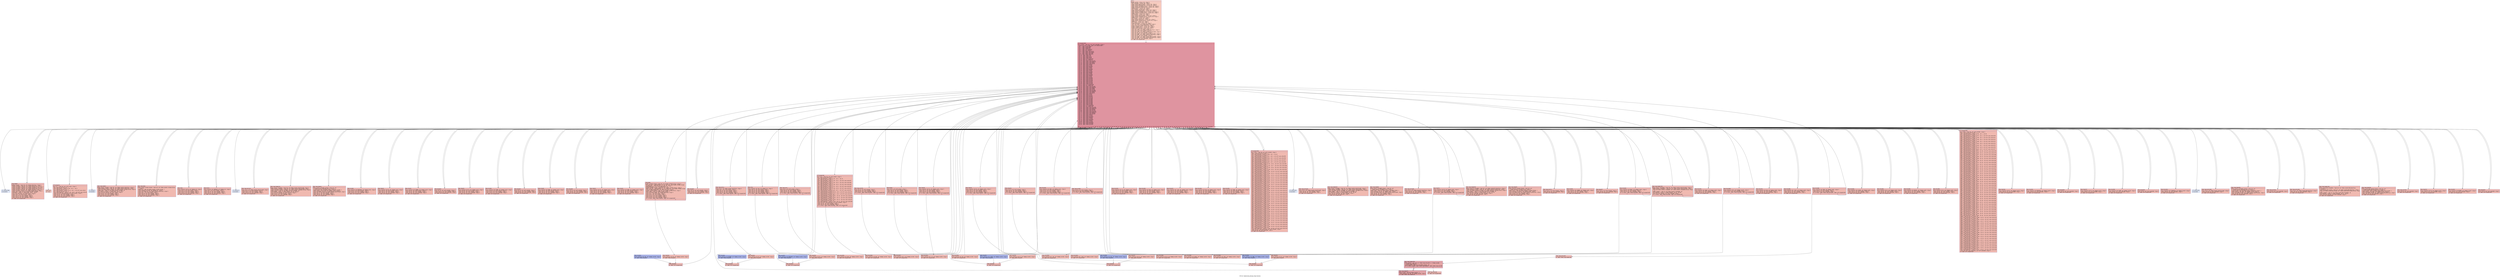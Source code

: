 digraph "CFG for 'chakravyuha_decrypt_string' function" {
	label="CFG for 'chakravyuha_decrypt_string' function";

	Node0x60c274bd05b0 [shape=record,color="#3d50c3ff", style=filled, fillcolor="#f08b6e70" fontname="Courier",label="{entry:\l|  %dummy.var234 = alloca i32, align 4\l  %cff.state166 = alloca i32, align 4\l  %fake.counter.phialloca162 = alloca i32, align 4\l  %fake.counter148.phialloca = alloca i32, align 4\l  %fake.counter.reload163.alloca = alloca i32, align 4\l  %fake.counter148.reload.alloca = alloca i32, align 4\l  %dummy.var137 = alloca i32, align 4\l  %cff.state91 = alloca i32, align 4\l  %fake.counter.phialloca87 = alloca i32, align 4\l  %fake.counter72.phialloca = alloca i32, align 4\l  %fake.counter.reload88.alloca = alloca i32, align 4\l  %fake.counter72.reload.alloca = alloca i32, align 4\l  %dummy.var61 = alloca i32, align 4\l  %cff.state43 = alloca i32, align 4\l  %fake.counter.phialloca40 = alloca i32, align 4\l  %fake.counter.reload41.alloca = alloca i32, align 4\l  %dummy.var12 = alloca i32, align 4\l  %cff.state5 = alloca i32, align 4\l  %fake.counter.phialloca = alloca i32, align 4\l  %fake.counter.reload.alloca = alloca i32, align 4\l  %dummy.var = alloca i32, align 4\l  %cff.state = alloca i32, align 4\l  %index.phialloca = alloca i32, align 4\l  store i32 undef, ptr %index.phialloca, align 4\l  store i32 0, ptr %index.phialloca, align 4\l  %index.reload2.alloca = alloca i32, align 4\l  %index.reload1.alloca = alloca i32, align 4\l  %index.reload.alloca = alloca i32, align 4\l  store i32 1, ptr %cff.state, align 4\l  store i32 undef, ptr %fake.counter.phialloca, align 4\l  store i32 4, ptr %cff.state5, align 4\l  store i32 undef, ptr %fake.counter.phialloca40, align 4\l  store i32 14, ptr %cff.state43, align 4\l  store i32 undef, ptr %fake.counter.phialloca87, align 4\l  store i32 undef, ptr %fake.counter72.phialloca, align 4\l  store i32 41, ptr %cff.state91, align 4\l  store i32 undef, ptr %fake.counter.phialloca162, align 4\l  store i32 undef, ptr %fake.counter148.phialloca, align 4\l  store i32 63, ptr %cff.state166, align 4\l  br label %cff.dispatch167\l}"];
	Node0x60c274bd05b0 -> Node0x60c274c2de70;
	Node0x60c274bd0610 [shape=record,color="#3d50c3ff", style=filled, fillcolor="#de614d70" fontname="Courier",label="{loop_header:\l|  %index.reload3 = load i32, ptr %index.phialloca, align 4\l  %index.reload2 = load i32, ptr %index.phialloca, align 4\l  store i32 %index.reload2, ptr %index.reload2.alloca, align 4\l  %index.reload1 = load i32, ptr %index.phialloca, align 4\l  store i32 %index.reload1, ptr %index.reload1.alloca, align 4\l  %index.reload = load i32, ptr %index.phialloca, align 4\l  store i32 %index.reload, ptr %index.reload.alloca, align 4\l  %loop_cond = icmp slt i32 %index.reload3, %length\l  %cff.next = select i1 %loop_cond, i32 2, i32 3\l  store i32 %cff.next, ptr %cff.state, align 4\l  store i32 4, ptr %cff.state5, align 4\l  store i32 14, ptr %cff.state43, align 4\l  store i32 41, ptr %cff.state91, align 4\l  store i32 63, ptr %cff.state166, align 4\l  br label %cff.dispatch167\l}"];
	Node0x60c274bd0610 -> Node0x60c274c2de70;
	Node0x60c274bd0730 [shape=record,color="#3d50c3ff", style=filled, fillcolor="#de614d70" fontname="Courier",label="{loop_body:\l|  %index.reload2.reload = load i32, ptr %index.reload2.alloca, align 4\l  %src_char_ptr = getelementptr i8, ptr %src_ptr, i32 %index.reload2.reload\l  %loaded_byte = load i8, ptr %src_char_ptr, align 1\l  %decrypted_byte = xor i8 %loaded_byte, -52\l  %index.reload1.reload = load i32, ptr %index.reload1.alloca, align 4\l  %dest_char_ptr = getelementptr i8, ptr %dest_ptr, i32 %index.reload1.reload\l  store i8 %decrypted_byte, ptr %dest_char_ptr, align 1\l  %index.reload.reload = load i32, ptr %index.reload.alloca, align 4\l  %next_index = add i32 %index.reload.reload, 1\l  store i32 %next_index, ptr %index.phialloca, align 4\l  store i32 1, ptr %cff.state, align 4\l  store i32 4, ptr %cff.state5, align 4\l  store i32 14, ptr %cff.state43, align 4\l  store i32 41, ptr %cff.state91, align 4\l  store i32 63, ptr %cff.state166, align 4\l  br i1 false, label %fake.then241, label %cff.dispatch167\l|{<s0>T|<s1>F}}"];
	Node0x60c274bd0730:s0 -> Node0x60c274c5b750;
	Node0x60c274bd0730:s1 -> Node0x60c274c2de70;
	Node0x60c274bd07f0 [shape=record,color="#3d50c3ff", style=filled, fillcolor="#f08b6e70" fontname="Courier",label="{loop_exit:\l|  ret void\l}"];
	Node0x60c274bd0790 [shape=record,color="#3d50c3ff", style=filled, fillcolor="#de614d70" fontname="Courier",label="{cff.dispatch:\l|  %cff.cur = load i32, ptr %cff.state, align 4\l  %0 = icmp eq i32 %cff.cur, 1\l  %cff.case.select = select i1 %0, i32 1, i32 5\l  %1 = icmp eq i32 %cff.cur, 2\l  %cff.case.select9 = select i1 %1, i32 2, i32 %cff.case.select\l  %2 = icmp eq i32 %cff.cur, 3\l  %cff.case.select10 = select i1 %2, i32 3, i32 %cff.case.select9\l  store i32 %cff.case.select10, ptr %cff.state5, align 4\l  store i32 14, ptr %cff.state43, align 4\l  store i32 41, ptr %cff.state91, align 4\l  store i32 63, ptr %cff.state166, align 4\l  br label %cff.dispatch167\l}"];
	Node0x60c274bd0790 -> Node0x60c274c2de70;
	Node0x60c274be3800 [shape=record,color="#3d50c3ff", style=filled, fillcolor="#c7d7f070" fontname="Courier",label="{cff.default:\l|  unreachable\l}"];
	Node0x60c274bebe60 [shape=record,color="#3d50c3ff", style=filled, fillcolor="#de614d70" fontname="Courier",label="{fake.loop.entry:\l|  store i32 0, ptr %fake.counter.phialloca, align 4\l  store i32 7, ptr %cff.state5, align 4\l  store i32 14, ptr %cff.state43, align 4\l  store i32 41, ptr %cff.state91, align 4\l  store i32 63, ptr %cff.state166, align 4\l  br i1 false, label %fake.then244, label %cff.dispatch167\l|{<s0>T|<s1>F}}"];
	Node0x60c274bebe60:s0 -> Node0x60c274c5bbd0;
	Node0x60c274bebe60:s1 -> Node0x60c274c2de70;
	Node0x60c274bebef0 [shape=record,color="#3d50c3ff", style=filled, fillcolor="#de614d70" fontname="Courier",label="{fake.loop.header:\l|  %fake.counter.reload4 = load i32, ptr %fake.counter.phialloca, align 4\l  %fake.counter.reload = load i32, ptr %fake.counter.phialloca, align 4\l  store i32 %fake.counter.reload, ptr %fake.counter.reload.alloca, align 4\l  %fake.cond = icmp slt i32 %fake.counter.reload4, 10\l  %cff.next11 = select i1 %fake.cond, i32 8, i32 9\l  store i32 %cff.next11, ptr %cff.state5, align 4\l  store i32 14, ptr %cff.state43, align 4\l  store i32 41, ptr %cff.state91, align 4\l  store i32 63, ptr %cff.state166, align 4\l  br label %cff.dispatch167\l}"];
	Node0x60c274bebef0 -> Node0x60c274c2de70;
	Node0x60c274bebf80 [shape=record,color="#3d50c3ff", style=filled, fillcolor="#de614d70" fontname="Courier",label="{fake.loop.body:\l|  %fake.counter.reload.reload = load i32, ptr %fake.counter.reload.alloca,\l... align 4\l  %fake.inc = add i32 %fake.counter.reload.reload, 1\l  store volatile i32 984, ptr %dummy.var, align 4\l  store i32 %fake.inc, ptr %fake.counter.phialloca, align 4\l  store i32 7, ptr %cff.state5, align 4\l  store i32 14, ptr %cff.state43, align 4\l  store i32 41, ptr %cff.state91, align 4\l  store i32 63, ptr %cff.state166, align 4\l  br label %cff.dispatch167\l}"];
	Node0x60c274bebf80 -> Node0x60c274c2de70;
	Node0x60c274bec010 [shape=record,color="#3d50c3ff", style=filled, fillcolor="#de614d70" fontname="Courier",label="{fake.loop.exit:\l|  store i32 4, ptr %cff.state5, align 4\l  store i32 14, ptr %cff.state43, align 4\l  store i32 41, ptr %cff.state91, align 4\l  store i32 63, ptr %cff.state166, align 4\l  br i1 false, label %fake.block259, label %cff.dispatch167\l|{<s0>T|<s1>F}}"];
	Node0x60c274bec010:s0 -> Node0x60c274c5d250;
	Node0x60c274bec010:s1 -> Node0x60c274c2de70;
	Node0x60c274bec620 [shape=record,color="#3d50c3ff", style=filled, fillcolor="#de614d70" fontname="Courier",label="{fake.then:\l|  store volatile i32 45, ptr %dummy.var, align 4\l  store i32 12, ptr %cff.state5, align 4\l  store i32 14, ptr %cff.state43, align 4\l  store i32 41, ptr %cff.state91, align 4\l  store i32 63, ptr %cff.state166, align 4\l  br label %cff.dispatch167\l}"];
	Node0x60c274bec620 -> Node0x60c274c2de70;
	Node0x60c274bec6b0 [shape=record,color="#3d50c3ff", style=filled, fillcolor="#de614d70" fontname="Courier",label="{fake.else:\l|  store volatile i32 144, ptr %dummy.var, align 4\l  store i32 12, ptr %cff.state5, align 4\l  store i32 14, ptr %cff.state43, align 4\l  store i32 41, ptr %cff.state91, align 4\l  store i32 63, ptr %cff.state166, align 4\l  br i1 false, label %fake.then250, label %cff.dispatch167\l|{<s0>T|<s1>F}}"];
	Node0x60c274bec6b0:s0 -> Node0x60c274c5c4d0;
	Node0x60c274bec6b0:s1 -> Node0x60c274c2de70;
	Node0x60c274bec740 [shape=record,color="#3d50c3ff", style=filled, fillcolor="#de614d70" fontname="Courier",label="{fake.merge:\l|  store i32 4, ptr %cff.state5, align 4\l  store i32 14, ptr %cff.state43, align 4\l  store i32 41, ptr %cff.state91, align 4\l  store i32 63, ptr %cff.state166, align 4\l  br i1 false, label %fake.then256, label %cff.dispatch167\l|{<s0>T|<s1>F}}"];
	Node0x60c274bec740:s0 -> Node0x60c274c5cdd0;
	Node0x60c274bec740:s1 -> Node0x60c274c2de70;
	Node0x60c274becaa0 [shape=record,color="#3d50c3ff", style=filled, fillcolor="#de614d70" fontname="Courier",label="{fake.block:\l|  store volatile i32 2905538, ptr %dummy.var, align 4\l  store i32 4, ptr %cff.state5, align 4\l  store i32 14, ptr %cff.state43, align 4\l  store i32 41, ptr %cff.state91, align 4\l  store i32 63, ptr %cff.state166, align 4\l  br label %cff.dispatch167\l}"];
	Node0x60c274becaa0 -> Node0x60c274c2de70;
	Node0x60c274bec150 [shape=record,color="#3d50c3ff", style=filled, fillcolor="#de614d70" fontname="Courier",label="{cff.dispatch6:\l|  %cff.cur8 = load i32, ptr %cff.state5, align 4\l  %3 = icmp eq i32 %cff.cur8, 1\l  %cff.case.select47 = select i1 %3, i32 1, i32 15\l  %4 = icmp eq i32 %cff.cur8, 2\l  %cff.case.select48 = select i1 %4, i32 2, i32 %cff.case.select47\l  %5 = icmp eq i32 %cff.cur8, 3\l  %cff.case.select49 = select i1 %5, i32 3, i32 %cff.case.select48\l  %6 = icmp eq i32 %cff.cur8, 4\l  %cff.case.select50 = select i1 %6, i32 4, i32 %cff.case.select49\l  %7 = icmp eq i32 %cff.cur8, 5\l  %cff.case.select51 = select i1 %7, i32 5, i32 %cff.case.select50\l  %8 = icmp eq i32 %cff.cur8, 6\l  %cff.case.select52 = select i1 %8, i32 6, i32 %cff.case.select51\l  %9 = icmp eq i32 %cff.cur8, 7\l  %cff.case.select53 = select i1 %9, i32 7, i32 %cff.case.select52\l  %10 = icmp eq i32 %cff.cur8, 8\l  %cff.case.select54 = select i1 %10, i32 8, i32 %cff.case.select53\l  %11 = icmp eq i32 %cff.cur8, 9\l  %cff.case.select55 = select i1 %11, i32 9, i32 %cff.case.select54\l  %12 = icmp eq i32 %cff.cur8, 10\l  %cff.case.select56 = select i1 %12, i32 10, i32 %cff.case.select55\l  %13 = icmp eq i32 %cff.cur8, 11\l  %cff.case.select57 = select i1 %13, i32 11, i32 %cff.case.select56\l  %14 = icmp eq i32 %cff.cur8, 12\l  %cff.case.select58 = select i1 %14, i32 12, i32 %cff.case.select57\l  %15 = icmp eq i32 %cff.cur8, 13\l  %cff.case.select59 = select i1 %15, i32 13, i32 %cff.case.select58\l  store i32 %cff.case.select59, ptr %cff.state43, align 4\l  store i32 41, ptr %cff.state91, align 4\l  store i32 63, ptr %cff.state166, align 4\l  br i1 false, label %fake.block264, label %cff.dispatch167\l|{<s0>T|<s1>F}}"];
	Node0x60c274bec150:s0 -> Node0x60c274c5df10;
	Node0x60c274bec150:s1 -> Node0x60c274c2de70;
	Node0x60c274bec1b0 [shape=record,color="#3d50c3ff", style=filled, fillcolor="#c7d7f070" fontname="Courier",label="{cff.default7:\l|  unreachable\l}"];
	Node0x60c274bf9080 [shape=record,color="#3d50c3ff", style=filled, fillcolor="#de614d70" fontname="Courier",label="{fake.loop.entry13:\l|  store i32 0, ptr %fake.counter.phialloca40, align 4\l  store i32 17, ptr %cff.state43, align 4\l  store i32 41, ptr %cff.state91, align 4\l  store i32 63, ptr %cff.state166, align 4\l  br label %cff.dispatch167\l}"];
	Node0x60c274bf9080 -> Node0x60c274c2de70;
	Node0x60c274bf90e0 [shape=record,color="#3d50c3ff", style=filled, fillcolor="#de614d70" fontname="Courier",label="{fake.loop.header14:\l|  %fake.counter.reload42 = load i32, ptr %fake.counter.phialloca40, align 4\l  %fake.counter.reload41 = load i32, ptr %fake.counter.phialloca40, align 4\l  store i32 %fake.counter.reload41, ptr %fake.counter.reload41.alloca, align 4\l  %fake.cond17 = icmp slt i32 %fake.counter.reload42, 10\l  %cff.next60 = select i1 %fake.cond17, i32 18, i32 19\l  store i32 %cff.next60, ptr %cff.state43, align 4\l  store i32 41, ptr %cff.state91, align 4\l  store i32 63, ptr %cff.state166, align 4\l  br label %cff.dispatch167\l}"];
	Node0x60c274bf90e0 -> Node0x60c274c2de70;
	Node0x60c274bf9170 [shape=record,color="#3d50c3ff", style=filled, fillcolor="#de614d70" fontname="Courier",label="{fake.loop.body15:\l|  %fake.counter.reload41.reload = load i32, ptr\l... %fake.counter.reload41.alloca, align 4\l  %fake.inc18 = add i32 %fake.counter.reload41.reload, 1\l  store volatile i32 51180, ptr %dummy.var12, align 4\l  store i32 %fake.inc18, ptr %fake.counter.phialloca40, align 4\l  store i32 17, ptr %cff.state43, align 4\l  store i32 41, ptr %cff.state91, align 4\l  store i32 63, ptr %cff.state166, align 4\l  br label %cff.dispatch167\l}"];
	Node0x60c274bf9170 -> Node0x60c274c2de70;
	Node0x60c274bf9200 [shape=record,color="#3d50c3ff", style=filled, fillcolor="#de614d70" fontname="Courier",label="{fake.loop.exit16:\l|  store i32 14, ptr %cff.state43, align 4\l  store i32 41, ptr %cff.state91, align 4\l  store i32 63, ptr %cff.state166, align 4\l  br i1 false, label %fake.block267, label %cff.dispatch167\l|{<s0>T|<s1>F}}"];
	Node0x60c274bf9200:s0 -> Node0x60c274c5e630;
	Node0x60c274bf9200:s1 -> Node0x60c274c2de70;
	Node0x60c274bf9930 [shape=record,color="#3d50c3ff", style=filled, fillcolor="#de614d70" fontname="Courier",label="{fake.then19:\l|  store volatile i32 87, ptr %dummy.var12, align 4\l  store i32 22, ptr %cff.state43, align 4\l  store i32 41, ptr %cff.state91, align 4\l  store i32 63, ptr %cff.state166, align 4\l  br i1 false, label %fake.then247, label %cff.dispatch167\l|{<s0>T|<s1>F}}"];
	Node0x60c274bf9930:s0 -> Node0x60c274c5c050;
	Node0x60c274bf9930:s1 -> Node0x60c274c2de70;
	Node0x60c274bf99c0 [shape=record,color="#3d50c3ff", style=filled, fillcolor="#de614d70" fontname="Courier",label="{fake.else20:\l|  store volatile i32 87091200, ptr %dummy.var12, align 4\l  store i32 22, ptr %cff.state43, align 4\l  store i32 41, ptr %cff.state91, align 4\l  store i32 63, ptr %cff.state166, align 4\l  br label %cff.dispatch167\l}"];
	Node0x60c274bf99c0 -> Node0x60c274c2de70;
	Node0x60c274bf9a50 [shape=record,color="#3d50c3ff", style=filled, fillcolor="#de614d70" fontname="Courier",label="{fake.merge21:\l|  store i32 14, ptr %cff.state43, align 4\l  store i32 41, ptr %cff.state91, align 4\l  store i32 63, ptr %cff.state166, align 4\l  br i1 false, label %fake.then253, label %cff.dispatch167\l|{<s0>T|<s1>F}}"];
	Node0x60c274bf9a50:s0 -> Node0x60c274c5c950;
	Node0x60c274bf9a50:s1 -> Node0x60c274c2de70;
	Node0x60c274bf9db0 [shape=record,color="#3d50c3ff", style=filled, fillcolor="#de614d70" fontname="Courier",label="{fake.then22:\l|  store volatile i32 63, ptr %dummy.var12, align 4\l  store i32 25, ptr %cff.state43, align 4\l  store i32 41, ptr %cff.state91, align 4\l  store i32 63, ptr %cff.state166, align 4\l  br label %cff.dispatch167\l}"];
	Node0x60c274bf9db0 -> Node0x60c274c2de70;
	Node0x60c274bf9e40 [shape=record,color="#3d50c3ff", style=filled, fillcolor="#de614d70" fontname="Courier",label="{fake.else23:\l|  store volatile i32 120960, ptr %dummy.var12, align 4\l  store i32 25, ptr %cff.state43, align 4\l  store i32 41, ptr %cff.state91, align 4\l  store i32 63, ptr %cff.state166, align 4\l  br label %cff.dispatch167\l}"];
	Node0x60c274bf9e40 -> Node0x60c274c2de70;
	Node0x60c274bf9ed0 [shape=record,color="#3d50c3ff", style=filled, fillcolor="#de614d70" fontname="Courier",label="{fake.merge24:\l|  store i32 14, ptr %cff.state43, align 4\l  store i32 41, ptr %cff.state91, align 4\l  store i32 63, ptr %cff.state166, align 4\l  br label %cff.dispatch167\l}"];
	Node0x60c274bf9ed0 -> Node0x60c274c2de70;
	Node0x60c274bfa230 [shape=record,color="#3d50c3ff", style=filled, fillcolor="#de614d70" fontname="Courier",label="{fake.then25:\l|  store volatile i32 57, ptr %dummy.var12, align 4\l  store i32 28, ptr %cff.state43, align 4\l  store i32 41, ptr %cff.state91, align 4\l  store i32 63, ptr %cff.state166, align 4\l  br label %cff.dispatch167\l}"];
	Node0x60c274bfa230 -> Node0x60c274c2de70;
	Node0x60c274bfa2c0 [shape=record,color="#3d50c3ff", style=filled, fillcolor="#de614d70" fontname="Courier",label="{fake.else26:\l|  store volatile i32 17280, ptr %dummy.var12, align 4\l  store i32 28, ptr %cff.state43, align 4\l  store i32 41, ptr %cff.state91, align 4\l  store i32 63, ptr %cff.state166, align 4\l  br label %cff.dispatch167\l}"];
	Node0x60c274bfa2c0 -> Node0x60c274c2de70;
	Node0x60c274bfa350 [shape=record,color="#3d50c3ff", style=filled, fillcolor="#de614d70" fontname="Courier",label="{fake.merge27:\l|  store i32 14, ptr %cff.state43, align 4\l  store i32 41, ptr %cff.state91, align 4\l  store i32 63, ptr %cff.state166, align 4\l  br label %cff.dispatch167\l}"];
	Node0x60c274bfa350 -> Node0x60c274c2de70;
	Node0x60c274bed580 [shape=record,color="#3d50c3ff", style=filled, fillcolor="#de614d70" fontname="Courier",label="{fake.then28:\l|  store volatile i32 52, ptr %dummy.var12, align 4\l  store i32 31, ptr %cff.state43, align 4\l  store i32 41, ptr %cff.state91, align 4\l  store i32 63, ptr %cff.state166, align 4\l  br i1 false, label %fake.block261, label %cff.dispatch167\l|{<s0>T|<s1>F}}"];
	Node0x60c274bed580:s0 -> Node0x60c274c5d790;
	Node0x60c274bed580:s1 -> Node0x60c274c2de70;
	Node0x60c274bed610 [shape=record,color="#3d50c3ff", style=filled, fillcolor="#de614d70" fontname="Courier",label="{fake.else29:\l|  store volatile i32 2880, ptr %dummy.var12, align 4\l  store i32 31, ptr %cff.state43, align 4\l  store i32 41, ptr %cff.state91, align 4\l  store i32 63, ptr %cff.state166, align 4\l  br label %cff.dispatch167\l}"];
	Node0x60c274bed610 -> Node0x60c274c2de70;
	Node0x60c274bed6a0 [shape=record,color="#3d50c3ff", style=filled, fillcolor="#de614d70" fontname="Courier",label="{fake.merge30:\l|  store i32 14, ptr %cff.state43, align 4\l  store i32 41, ptr %cff.state91, align 4\l  store i32 63, ptr %cff.state166, align 4\l  br label %cff.dispatch167\l}"];
	Node0x60c274bed6a0 -> Node0x60c274c2de70;
	Node0x60c274beda00 [shape=record,color="#3d50c3ff", style=filled, fillcolor="#de614d70" fontname="Courier",label="{fake.then31:\l|  store volatile i32 52, ptr %dummy.var12, align 4\l  store i32 34, ptr %cff.state43, align 4\l  store i32 41, ptr %cff.state91, align 4\l  store i32 63, ptr %cff.state166, align 4\l  br label %cff.dispatch167\l}"];
	Node0x60c274beda00 -> Node0x60c274c2de70;
	Node0x60c274beda90 [shape=record,color="#3d50c3ff", style=filled, fillcolor="#de614d70" fontname="Courier",label="{fake.else32:\l|  store volatile i32 2880, ptr %dummy.var12, align 4\l  store i32 34, ptr %cff.state43, align 4\l  store i32 41, ptr %cff.state91, align 4\l  store i32 63, ptr %cff.state166, align 4\l  br label %cff.dispatch167\l}"];
	Node0x60c274beda90 -> Node0x60c274c2de70;
	Node0x60c274bedb20 [shape=record,color="#3d50c3ff", style=filled, fillcolor="#de614d70" fontname="Courier",label="{fake.merge33:\l|  store i32 14, ptr %cff.state43, align 4\l  store i32 41, ptr %cff.state91, align 4\l  store i32 63, ptr %cff.state166, align 4\l  br label %cff.dispatch167\l}"];
	Node0x60c274bedb20 -> Node0x60c274c2de70;
	Node0x60c274bede80 [shape=record,color="#3d50c3ff", style=filled, fillcolor="#de614d70" fontname="Courier",label="{fake.block34:\l|  store volatile i32 1870, ptr %dummy.var12, align 4\l  store i32 14, ptr %cff.state43, align 4\l  store i32 41, ptr %cff.state91, align 4\l  store i32 63, ptr %cff.state166, align 4\l  br i1 false, label %fake.block262, label %cff.dispatch167\l|{<s0>T|<s1>F}}"];
	Node0x60c274bede80:s0 -> Node0x60c274c5da90;
	Node0x60c274bede80:s1 -> Node0x60c274c2de70;
	Node0x60c274bee0c0 [shape=record,color="#3d50c3ff", style=filled, fillcolor="#de614d70" fontname="Courier",label="{fake.block35:\l|  store volatile i32 14, ptr %dummy.var12, align 4\l  store i32 14, ptr %cff.state43, align 4\l  store i32 41, ptr %cff.state91, align 4\l  store i32 63, ptr %cff.state166, align 4\l  br label %cff.dispatch167\l}"];
	Node0x60c274bee0c0 -> Node0x60c274c2de70;
	Node0x60c274bfc3f0 [shape=record,color="#3d50c3ff", style=filled, fillcolor="#de614d70" fontname="Courier",label="{fake.block36:\l|  store volatile i32 109, ptr %dummy.var12, align 4\l  store i32 14, ptr %cff.state43, align 4\l  store i32 41, ptr %cff.state91, align 4\l  store i32 63, ptr %cff.state166, align 4\l  br label %cff.dispatch167\l}"];
	Node0x60c274bfc3f0 -> Node0x60c274c2de70;
	Node0x60c274bfc750 [shape=record,color="#3d50c3ff", style=filled, fillcolor="#de614d70" fontname="Courier",label="{fake.block37:\l|  store volatile i32 -144, ptr %dummy.var12, align 4\l  store i32 14, ptr %cff.state43, align 4\l  store i32 41, ptr %cff.state91, align 4\l  store i32 63, ptr %cff.state166, align 4\l  br label %cff.dispatch167\l}"];
	Node0x60c274bfc750 -> Node0x60c274c2de70;
	Node0x60c274bfc990 [shape=record,color="#3d50c3ff", style=filled, fillcolor="#de614d70" fontname="Courier",label="{fake.block38:\l|  store volatile i32 154, ptr %dummy.var12, align 4\l  store i32 14, ptr %cff.state43, align 4\l  store i32 41, ptr %cff.state91, align 4\l  store i32 63, ptr %cff.state166, align 4\l  br label %cff.dispatch167\l}"];
	Node0x60c274bfc990 -> Node0x60c274c2de70;
	Node0x60c274bfcba0 [shape=record,color="#3d50c3ff", style=filled, fillcolor="#de614d70" fontname="Courier",label="{fake.block39:\l|  store volatile i32 1968, ptr %dummy.var12, align 4\l  store i32 14, ptr %cff.state43, align 4\l  store i32 41, ptr %cff.state91, align 4\l  store i32 63, ptr %cff.state166, align 4\l  br label %cff.dispatch167\l}"];
	Node0x60c274bfcba0 -> Node0x60c274c2de70;
	Node0x60c274bf9340 [shape=record,color="#3d50c3ff", style=filled, fillcolor="#de614d70" fontname="Courier",label="{cff.dispatch44:\l|  %cff.cur46 = load i32, ptr %cff.state43, align 4\l  %16 = icmp eq i32 %cff.cur46, 1\l  %cff.case.select95 = select i1 %16, i32 1, i32 42\l  %17 = icmp eq i32 %cff.cur46, 2\l  %cff.case.select96 = select i1 %17, i32 2, i32 %cff.case.select95\l  %18 = icmp eq i32 %cff.cur46, 3\l  %cff.case.select97 = select i1 %18, i32 3, i32 %cff.case.select96\l  %19 = icmp eq i32 %cff.cur46, 4\l  %cff.case.select98 = select i1 %19, i32 4, i32 %cff.case.select97\l  %20 = icmp eq i32 %cff.cur46, 5\l  %cff.case.select99 = select i1 %20, i32 5, i32 %cff.case.select98\l  %21 = icmp eq i32 %cff.cur46, 6\l  %cff.case.select100 = select i1 %21, i32 6, i32 %cff.case.select99\l  %22 = icmp eq i32 %cff.cur46, 7\l  %cff.case.select101 = select i1 %22, i32 7, i32 %cff.case.select100\l  %23 = icmp eq i32 %cff.cur46, 8\l  %cff.case.select102 = select i1 %23, i32 8, i32 %cff.case.select101\l  %24 = icmp eq i32 %cff.cur46, 9\l  %cff.case.select103 = select i1 %24, i32 9, i32 %cff.case.select102\l  %25 = icmp eq i32 %cff.cur46, 10\l  %cff.case.select104 = select i1 %25, i32 10, i32 %cff.case.select103\l  %26 = icmp eq i32 %cff.cur46, 11\l  %cff.case.select105 = select i1 %26, i32 11, i32 %cff.case.select104\l  %27 = icmp eq i32 %cff.cur46, 12\l  %cff.case.select106 = select i1 %27, i32 12, i32 %cff.case.select105\l  %28 = icmp eq i32 %cff.cur46, 13\l  %cff.case.select107 = select i1 %28, i32 13, i32 %cff.case.select106\l  %29 = icmp eq i32 %cff.cur46, 14\l  %cff.case.select108 = select i1 %29, i32 14, i32 %cff.case.select107\l  %30 = icmp eq i32 %cff.cur46, 15\l  %cff.case.select109 = select i1 %30, i32 15, i32 %cff.case.select108\l  %31 = icmp eq i32 %cff.cur46, 16\l  %cff.case.select110 = select i1 %31, i32 16, i32 %cff.case.select109\l  %32 = icmp eq i32 %cff.cur46, 17\l  %cff.case.select111 = select i1 %32, i32 17, i32 %cff.case.select110\l  %33 = icmp eq i32 %cff.cur46, 18\l  %cff.case.select112 = select i1 %33, i32 18, i32 %cff.case.select111\l  %34 = icmp eq i32 %cff.cur46, 19\l  %cff.case.select113 = select i1 %34, i32 19, i32 %cff.case.select112\l  %35 = icmp eq i32 %cff.cur46, 20\l  %cff.case.select114 = select i1 %35, i32 20, i32 %cff.case.select113\l  %36 = icmp eq i32 %cff.cur46, 21\l  %cff.case.select115 = select i1 %36, i32 21, i32 %cff.case.select114\l  %37 = icmp eq i32 %cff.cur46, 22\l  %cff.case.select116 = select i1 %37, i32 22, i32 %cff.case.select115\l  %38 = icmp eq i32 %cff.cur46, 23\l  %cff.case.select117 = select i1 %38, i32 23, i32 %cff.case.select116\l  %39 = icmp eq i32 %cff.cur46, 24\l  %cff.case.select118 = select i1 %39, i32 24, i32 %cff.case.select117\l  %40 = icmp eq i32 %cff.cur46, 25\l  %cff.case.select119 = select i1 %40, i32 25, i32 %cff.case.select118\l  %41 = icmp eq i32 %cff.cur46, 26\l  %cff.case.select120 = select i1 %41, i32 26, i32 %cff.case.select119\l  %42 = icmp eq i32 %cff.cur46, 27\l  %cff.case.select121 = select i1 %42, i32 27, i32 %cff.case.select120\l  %43 = icmp eq i32 %cff.cur46, 28\l  %cff.case.select122 = select i1 %43, i32 28, i32 %cff.case.select121\l  %44 = icmp eq i32 %cff.cur46, 29\l  %cff.case.select123 = select i1 %44, i32 29, i32 %cff.case.select122\l  %45 = icmp eq i32 %cff.cur46, 30\l  %cff.case.select124 = select i1 %45, i32 30, i32 %cff.case.select123\l  %46 = icmp eq i32 %cff.cur46, 31\l  %cff.case.select125 = select i1 %46, i32 31, i32 %cff.case.select124\l  %47 = icmp eq i32 %cff.cur46, 32\l  %cff.case.select126 = select i1 %47, i32 32, i32 %cff.case.select125\l  %48 = icmp eq i32 %cff.cur46, 33\l  %cff.case.select127 = select i1 %48, i32 33, i32 %cff.case.select126\l  %49 = icmp eq i32 %cff.cur46, 34\l  %cff.case.select128 = select i1 %49, i32 34, i32 %cff.case.select127\l  %50 = icmp eq i32 %cff.cur46, 35\l  %cff.case.select129 = select i1 %50, i32 35, i32 %cff.case.select128\l  %51 = icmp eq i32 %cff.cur46, 36\l  %cff.case.select130 = select i1 %51, i32 36, i32 %cff.case.select129\l  %52 = icmp eq i32 %cff.cur46, 37\l  %cff.case.select131 = select i1 %52, i32 37, i32 %cff.case.select130\l  %53 = icmp eq i32 %cff.cur46, 38\l  %cff.case.select132 = select i1 %53, i32 38, i32 %cff.case.select131\l  %54 = icmp eq i32 %cff.cur46, 39\l  %cff.case.select133 = select i1 %54, i32 39, i32 %cff.case.select132\l  %55 = icmp eq i32 %cff.cur46, 40\l  %cff.case.select134 = select i1 %55, i32 40, i32 %cff.case.select133\l  store i32 %cff.case.select134, ptr %cff.state91, align 4\l  store i32 63, ptr %cff.state166, align 4\l  br label %cff.dispatch167\l}"];
	Node0x60c274bf9340 -> Node0x60c274c2de70;
	Node0x60c274bf93a0 [shape=record,color="#3d50c3ff", style=filled, fillcolor="#c7d7f070" fontname="Courier",label="{cff.default45:\l|  unreachable\l}"];
	Node0x60c274c10360 [shape=record,color="#3d50c3ff", style=filled, fillcolor="#de614d70" fontname="Courier",label="{fake.loop.entry62:\l|  store i32 0, ptr %fake.counter.phialloca87, align 4\l  store i32 44, ptr %cff.state91, align 4\l  store i32 63, ptr %cff.state166, align 4\l  br label %cff.dispatch167\l}"];
	Node0x60c274c10360 -> Node0x60c274c2de70;
	Node0x60c274c103c0 [shape=record,color="#3d50c3ff", style=filled, fillcolor="#de614d70" fontname="Courier",label="{fake.loop.header63:\l|  %fake.counter.reload89 = load i32, ptr %fake.counter.phialloca87, align 4\l  %fake.counter.reload88 = load i32, ptr %fake.counter.phialloca87, align 4\l  store i32 %fake.counter.reload88, ptr %fake.counter.reload88.alloca, align 4\l  %fake.cond66 = icmp slt i32 %fake.counter.reload89, 10\l  %cff.next135 = select i1 %fake.cond66, i32 45, i32 46\l  store i32 %cff.next135, ptr %cff.state91, align 4\l  store i32 63, ptr %cff.state166, align 4\l  br label %cff.dispatch167\l}"];
	Node0x60c274c103c0 -> Node0x60c274c2de70;
	Node0x60c274c10450 [shape=record,color="#3d50c3ff", style=filled, fillcolor="#de614d70" fontname="Courier",label="{fake.loop.body64:\l|  %fake.counter.reload88.reload = load i32, ptr\l... %fake.counter.reload88.alloca, align 4\l  %fake.inc67 = add i32 %fake.counter.reload88.reload, 1\l  store volatile i32 38, ptr %dummy.var61, align 4\l  store i32 %fake.inc67, ptr %fake.counter.phialloca87, align 4\l  store i32 44, ptr %cff.state91, align 4\l  store i32 63, ptr %cff.state166, align 4\l  br label %cff.dispatch167\l}"];
	Node0x60c274c10450 -> Node0x60c274c2de70;
	Node0x60c274c104e0 [shape=record,color="#3d50c3ff", style=filled, fillcolor="#de614d70" fontname="Courier",label="{fake.loop.exit65:\l|  store i32 41, ptr %cff.state91, align 4\l  store i32 63, ptr %cff.state166, align 4\l  br i1 false, label %fake.block263, label %cff.dispatch167\l|{<s0>T|<s1>F}}"];
	Node0x60c274c104e0:s0 -> Node0x60c274c5dc70;
	Node0x60c274c104e0:s1 -> Node0x60c274c2de70;
	Node0x60c274c10a30 [shape=record,color="#3d50c3ff", style=filled, fillcolor="#de614d70" fontname="Courier",label="{fake.loop.entry68:\l|  store i32 0, ptr %fake.counter72.phialloca, align 4\l  store i32 48, ptr %cff.state91, align 4\l  store i32 63, ptr %cff.state166, align 4\l  br label %cff.dispatch167\l}"];
	Node0x60c274c10a30 -> Node0x60c274c2de70;
	Node0x60c274c10ac0 [shape=record,color="#3d50c3ff", style=filled, fillcolor="#de614d70" fontname="Courier",label="{fake.loop.header69:\l|  %fake.counter72.reload90 = load i32, ptr %fake.counter72.phialloca, align 4\l  %fake.counter72.reload = load i32, ptr %fake.counter72.phialloca, align 4\l  store i32 %fake.counter72.reload, ptr %fake.counter72.reload.alloca, align 4\l  %fake.cond73 = icmp slt i32 %fake.counter72.reload90, 10\l  %cff.next136 = select i1 %fake.cond73, i32 49, i32 50\l  store i32 %cff.next136, ptr %cff.state91, align 4\l  store i32 63, ptr %cff.state166, align 4\l  br label %cff.dispatch167\l}"];
	Node0x60c274c10ac0 -> Node0x60c274c2de70;
	Node0x60c274c10b50 [shape=record,color="#3d50c3ff", style=filled, fillcolor="#de614d70" fontname="Courier",label="{fake.loop.body70:\l|  %fake.counter72.reload.reload = load i32, ptr\l... %fake.counter72.reload.alloca, align 4\l  %fake.inc74 = add i32 %fake.counter72.reload.reload, 1\l  store volatile i32 65223, ptr %dummy.var61, align 4\l  store i32 %fake.inc74, ptr %fake.counter72.phialloca, align 4\l  store i32 48, ptr %cff.state91, align 4\l  store i32 63, ptr %cff.state166, align 4\l  br label %cff.dispatch167\l}"];
	Node0x60c274c10b50 -> Node0x60c274c2de70;
	Node0x60c274c10be0 [shape=record,color="#3d50c3ff", style=filled, fillcolor="#de614d70" fontname="Courier",label="{fake.loop.exit71:\l|  store i32 41, ptr %cff.state91, align 4\l  store i32 63, ptr %cff.state166, align 4\l  br label %cff.dispatch167\l}"];
	Node0x60c274c10be0 -> Node0x60c274c2de70;
	Node0x60c274c11370 [shape=record,color="#3d50c3ff", style=filled, fillcolor="#de614d70" fontname="Courier",label="{fake.then75:\l|  store volatile i32 63, ptr %dummy.var61, align 4\l  store i32 53, ptr %cff.state91, align 4\l  store i32 63, ptr %cff.state166, align 4\l  br i1 false, label %fake.block265, label %cff.dispatch167\l|{<s0>T|<s1>F}}"];
	Node0x60c274c11370:s0 -> Node0x60c274c5e0f0;
	Node0x60c274c11370:s1 -> Node0x60c274c2de70;
	Node0x60c274c11400 [shape=record,color="#3d50c3ff", style=filled, fillcolor="#de614d70" fontname="Courier",label="{fake.else76:\l|  store volatile i32 120960, ptr %dummy.var61, align 4\l  store i32 53, ptr %cff.state91, align 4\l  store i32 63, ptr %cff.state166, align 4\l  br label %cff.dispatch167\l}"];
	Node0x60c274c11400 -> Node0x60c274c2de70;
	Node0x60c274c11490 [shape=record,color="#3d50c3ff", style=filled, fillcolor="#de614d70" fontname="Courier",label="{fake.merge77:\l|  store i32 41, ptr %cff.state91, align 4\l  store i32 63, ptr %cff.state166, align 4\l  br label %cff.dispatch167\l}"];
	Node0x60c274c11490 -> Node0x60c274c2de70;
	Node0x60c274c117f0 [shape=record,color="#3d50c3ff", style=filled, fillcolor="#de614d70" fontname="Courier",label="{fake.block78:\l|  store volatile i32 13022, ptr %dummy.var61, align 4\l  store i32 41, ptr %cff.state91, align 4\l  store i32 63, ptr %cff.state166, align 4\l  br label %cff.dispatch167\l}"];
	Node0x60c274c117f0 -> Node0x60c274c2de70;
	Node0x60c274c11af0 [shape=record,color="#3d50c3ff", style=filled, fillcolor="#de614d70" fontname="Courier",label="{fake.block79:\l|  store volatile i32 318, ptr %dummy.var61, align 4\l  store i32 41, ptr %cff.state91, align 4\l  store i32 63, ptr %cff.state166, align 4\l  br label %cff.dispatch167\l}"];
	Node0x60c274c11af0 -> Node0x60c274c2de70;
	Node0x60c274c11e50 [shape=record,color="#3d50c3ff", style=filled, fillcolor="#de614d70" fontname="Courier",label="{fake.block80:\l|  store volatile i32 -1573, ptr %dummy.var61, align 4\l  store i32 41, ptr %cff.state91, align 4\l  store i32 63, ptr %cff.state166, align 4\l  br label %cff.dispatch167\l}"];
	Node0x60c274c11e50 -> Node0x60c274c2de70;
	Node0x60c274c120f0 [shape=record,color="#3d50c3ff", style=filled, fillcolor="#de614d70" fontname="Courier",label="{fake.block81:\l|  store volatile i32 85342, ptr %dummy.var61, align 4\l  store i32 41, ptr %cff.state91, align 4\l  store i32 63, ptr %cff.state166, align 4\l  br i1 false, label %fake.block266, label %cff.dispatch167\l|{<s0>T|<s1>F}}"];
	Node0x60c274c120f0:s0 -> Node0x60c274c5e450;
	Node0x60c274c120f0:s1 -> Node0x60c274c2de70;
	Node0x60c274c124e0 [shape=record,color="#3d50c3ff", style=filled, fillcolor="#de614d70" fontname="Courier",label="{fake.block82:\l|  store volatile i32 117285, ptr %dummy.var61, align 4\l  store i32 41, ptr %cff.state91, align 4\l  store i32 63, ptr %cff.state166, align 4\l  br label %cff.dispatch167\l}"];
	Node0x60c274c124e0 -> Node0x60c274c2de70;
	Node0x60c274c128a0 [shape=record,color="#3d50c3ff", style=filled, fillcolor="#de614d70" fontname="Courier",label="{fake.block83:\l|  store volatile i32 4, ptr %dummy.var61, align 4\l  store i32 41, ptr %cff.state91, align 4\l  store i32 63, ptr %cff.state166, align 4\l  br label %cff.dispatch167\l}"];
	Node0x60c274c128a0 -> Node0x60c274c2de70;
	Node0x60c274c12a80 [shape=record,color="#3d50c3ff", style=filled, fillcolor="#de614d70" fontname="Courier",label="{fake.block84:\l|  store volatile i32 487201, ptr %dummy.var61, align 4\l  store i32 41, ptr %cff.state91, align 4\l  store i32 63, ptr %cff.state166, align 4\l  br label %cff.dispatch167\l}"];
	Node0x60c274c12a80 -> Node0x60c274c2de70;
	Node0x60c274c12ed0 [shape=record,color="#3d50c3ff", style=filled, fillcolor="#de614d70" fontname="Courier",label="{fake.block85:\l|  store volatile i32 6, ptr %dummy.var61, align 4\l  store i32 41, ptr %cff.state91, align 4\l  store i32 63, ptr %cff.state166, align 4\l  br label %cff.dispatch167\l}"];
	Node0x60c274c12ed0 -> Node0x60c274c2de70;
	Node0x60c274c130b0 [shape=record,color="#3d50c3ff", style=filled, fillcolor="#de614d70" fontname="Courier",label="{fake.block86:\l|  store volatile i32 1209, ptr %dummy.var61, align 4\l  store i32 41, ptr %cff.state91, align 4\l  store i32 63, ptr %cff.state166, align 4\l  br i1 false, label %fake.loop.entry235, label %cff.dispatch167\l|{<s0>T|<s1>F}}"];
	Node0x60c274c130b0:s0 -> Node0x60c274c0c4d0;
	Node0x60c274c130b0:s1 -> Node0x60c274c2de70;
	Node0x60c274c10620 [shape=record,color="#3d50c3ff", style=filled, fillcolor="#de614d70" fontname="Courier",label="{cff.dispatch92:\l|  %cff.cur94 = load i32, ptr %cff.state91, align 4\l  %56 = icmp eq i32 %cff.cur94, 1\l  %cff.case.select170 = select i1 %56, i32 1, i32 64\l  %57 = icmp eq i32 %cff.cur94, 2\l  %cff.case.select171 = select i1 %57, i32 2, i32 %cff.case.select170\l  %58 = icmp eq i32 %cff.cur94, 3\l  %cff.case.select172 = select i1 %58, i32 3, i32 %cff.case.select171\l  %59 = icmp eq i32 %cff.cur94, 4\l  %cff.case.select173 = select i1 %59, i32 4, i32 %cff.case.select172\l  %60 = icmp eq i32 %cff.cur94, 5\l  %cff.case.select174 = select i1 %60, i32 5, i32 %cff.case.select173\l  %61 = icmp eq i32 %cff.cur94, 6\l  %cff.case.select175 = select i1 %61, i32 6, i32 %cff.case.select174\l  %62 = icmp eq i32 %cff.cur94, 7\l  %cff.case.select176 = select i1 %62, i32 7, i32 %cff.case.select175\l  %63 = icmp eq i32 %cff.cur94, 8\l  %cff.case.select177 = select i1 %63, i32 8, i32 %cff.case.select176\l  %64 = icmp eq i32 %cff.cur94, 9\l  %cff.case.select178 = select i1 %64, i32 9, i32 %cff.case.select177\l  %65 = icmp eq i32 %cff.cur94, 10\l  %cff.case.select179 = select i1 %65, i32 10, i32 %cff.case.select178\l  %66 = icmp eq i32 %cff.cur94, 11\l  %cff.case.select180 = select i1 %66, i32 11, i32 %cff.case.select179\l  %67 = icmp eq i32 %cff.cur94, 12\l  %cff.case.select181 = select i1 %67, i32 12, i32 %cff.case.select180\l  %68 = icmp eq i32 %cff.cur94, 13\l  %cff.case.select182 = select i1 %68, i32 13, i32 %cff.case.select181\l  %69 = icmp eq i32 %cff.cur94, 14\l  %cff.case.select183 = select i1 %69, i32 14, i32 %cff.case.select182\l  %70 = icmp eq i32 %cff.cur94, 15\l  %cff.case.select184 = select i1 %70, i32 15, i32 %cff.case.select183\l  %71 = icmp eq i32 %cff.cur94, 16\l  %cff.case.select185 = select i1 %71, i32 16, i32 %cff.case.select184\l  %72 = icmp eq i32 %cff.cur94, 17\l  %cff.case.select186 = select i1 %72, i32 17, i32 %cff.case.select185\l  %73 = icmp eq i32 %cff.cur94, 18\l  %cff.case.select187 = select i1 %73, i32 18, i32 %cff.case.select186\l  %74 = icmp eq i32 %cff.cur94, 19\l  %cff.case.select188 = select i1 %74, i32 19, i32 %cff.case.select187\l  %75 = icmp eq i32 %cff.cur94, 20\l  %cff.case.select189 = select i1 %75, i32 20, i32 %cff.case.select188\l  %76 = icmp eq i32 %cff.cur94, 21\l  %cff.case.select190 = select i1 %76, i32 21, i32 %cff.case.select189\l  %77 = icmp eq i32 %cff.cur94, 22\l  %cff.case.select191 = select i1 %77, i32 22, i32 %cff.case.select190\l  %78 = icmp eq i32 %cff.cur94, 23\l  %cff.case.select192 = select i1 %78, i32 23, i32 %cff.case.select191\l  %79 = icmp eq i32 %cff.cur94, 24\l  %cff.case.select193 = select i1 %79, i32 24, i32 %cff.case.select192\l  %80 = icmp eq i32 %cff.cur94, 25\l  %cff.case.select194 = select i1 %80, i32 25, i32 %cff.case.select193\l  %81 = icmp eq i32 %cff.cur94, 26\l  %cff.case.select195 = select i1 %81, i32 26, i32 %cff.case.select194\l  %82 = icmp eq i32 %cff.cur94, 27\l  %cff.case.select196 = select i1 %82, i32 27, i32 %cff.case.select195\l  %83 = icmp eq i32 %cff.cur94, 28\l  %cff.case.select197 = select i1 %83, i32 28, i32 %cff.case.select196\l  %84 = icmp eq i32 %cff.cur94, 29\l  %cff.case.select198 = select i1 %84, i32 29, i32 %cff.case.select197\l  %85 = icmp eq i32 %cff.cur94, 30\l  %cff.case.select199 = select i1 %85, i32 30, i32 %cff.case.select198\l  %86 = icmp eq i32 %cff.cur94, 31\l  %cff.case.select200 = select i1 %86, i32 31, i32 %cff.case.select199\l  %87 = icmp eq i32 %cff.cur94, 32\l  %cff.case.select201 = select i1 %87, i32 32, i32 %cff.case.select200\l  %88 = icmp eq i32 %cff.cur94, 33\l  %cff.case.select202 = select i1 %88, i32 33, i32 %cff.case.select201\l  %89 = icmp eq i32 %cff.cur94, 34\l  %cff.case.select203 = select i1 %89, i32 34, i32 %cff.case.select202\l  %90 = icmp eq i32 %cff.cur94, 35\l  %cff.case.select204 = select i1 %90, i32 35, i32 %cff.case.select203\l  %91 = icmp eq i32 %cff.cur94, 36\l  %cff.case.select205 = select i1 %91, i32 36, i32 %cff.case.select204\l  %92 = icmp eq i32 %cff.cur94, 37\l  %cff.case.select206 = select i1 %92, i32 37, i32 %cff.case.select205\l  %93 = icmp eq i32 %cff.cur94, 38\l  %cff.case.select207 = select i1 %93, i32 38, i32 %cff.case.select206\l  %94 = icmp eq i32 %cff.cur94, 39\l  %cff.case.select208 = select i1 %94, i32 39, i32 %cff.case.select207\l  %95 = icmp eq i32 %cff.cur94, 40\l  %cff.case.select209 = select i1 %95, i32 40, i32 %cff.case.select208\l  %96 = icmp eq i32 %cff.cur94, 41\l  %cff.case.select210 = select i1 %96, i32 41, i32 %cff.case.select209\l  %97 = icmp eq i32 %cff.cur94, 42\l  %cff.case.select211 = select i1 %97, i32 42, i32 %cff.case.select210\l  %98 = icmp eq i32 %cff.cur94, 43\l  %cff.case.select212 = select i1 %98, i32 43, i32 %cff.case.select211\l  %99 = icmp eq i32 %cff.cur94, 44\l  %cff.case.select213 = select i1 %99, i32 44, i32 %cff.case.select212\l  %100 = icmp eq i32 %cff.cur94, 45\l  %cff.case.select214 = select i1 %100, i32 45, i32 %cff.case.select213\l  %101 = icmp eq i32 %cff.cur94, 46\l  %cff.case.select215 = select i1 %101, i32 46, i32 %cff.case.select214\l  %102 = icmp eq i32 %cff.cur94, 47\l  %cff.case.select216 = select i1 %102, i32 47, i32 %cff.case.select215\l  %103 = icmp eq i32 %cff.cur94, 48\l  %cff.case.select217 = select i1 %103, i32 48, i32 %cff.case.select216\l  %104 = icmp eq i32 %cff.cur94, 49\l  %cff.case.select218 = select i1 %104, i32 49, i32 %cff.case.select217\l  %105 = icmp eq i32 %cff.cur94, 50\l  %cff.case.select219 = select i1 %105, i32 50, i32 %cff.case.select218\l  %106 = icmp eq i32 %cff.cur94, 51\l  %cff.case.select220 = select i1 %106, i32 51, i32 %cff.case.select219\l  %107 = icmp eq i32 %cff.cur94, 52\l  %cff.case.select221 = select i1 %107, i32 52, i32 %cff.case.select220\l  %108 = icmp eq i32 %cff.cur94, 53\l  %cff.case.select222 = select i1 %108, i32 53, i32 %cff.case.select221\l  %109 = icmp eq i32 %cff.cur94, 54\l  %cff.case.select223 = select i1 %109, i32 54, i32 %cff.case.select222\l  %110 = icmp eq i32 %cff.cur94, 55\l  %cff.case.select224 = select i1 %110, i32 55, i32 %cff.case.select223\l  %111 = icmp eq i32 %cff.cur94, 56\l  %cff.case.select225 = select i1 %111, i32 56, i32 %cff.case.select224\l  %112 = icmp eq i32 %cff.cur94, 57\l  %cff.case.select226 = select i1 %112, i32 57, i32 %cff.case.select225\l  %113 = icmp eq i32 %cff.cur94, 58\l  %cff.case.select227 = select i1 %113, i32 58, i32 %cff.case.select226\l  %114 = icmp eq i32 %cff.cur94, 59\l  %cff.case.select228 = select i1 %114, i32 59, i32 %cff.case.select227\l  %115 = icmp eq i32 %cff.cur94, 60\l  %cff.case.select229 = select i1 %115, i32 60, i32 %cff.case.select228\l  %116 = icmp eq i32 %cff.cur94, 61\l  %cff.case.select230 = select i1 %116, i32 61, i32 %cff.case.select229\l  %117 = icmp eq i32 %cff.cur94, 62\l  %cff.case.select231 = select i1 %117, i32 62, i32 %cff.case.select230\l  store i32 %cff.case.select231, ptr %cff.state166, align 4\l  br label %cff.dispatch167\l}"];
	Node0x60c274c10620 -> Node0x60c274c2de70;
	Node0x60c274c10680 [shape=record,color="#3d50c3ff", style=filled, fillcolor="#c5d6f270" fontname="Courier",label="{cff.default93:\l|  unreachable\l}"];
	Node0x60c274c2dbb0 [shape=record,color="#3d50c3ff", style=filled, fillcolor="#de614d70" fontname="Courier",label="{fake.loop.entry138:\l|  store i32 0, ptr %fake.counter.phialloca162, align 4\l  store i32 66, ptr %cff.state166, align 4\l  br label %cff.dispatch167\l}"];
	Node0x60c274c2dbb0 -> Node0x60c274c2de70;
	Node0x60c274c2dc10 [shape=record,color="#3d50c3ff", style=filled, fillcolor="#de614d70" fontname="Courier",label="{fake.loop.header139:\l|  %fake.counter.reload164 = load i32, ptr %fake.counter.phialloca162, align 4\l  %fake.counter.reload163 = load i32, ptr %fake.counter.phialloca162, align 4\l  store i32 %fake.counter.reload163, ptr %fake.counter.reload163.alloca, align\l... 4\l  %fake.cond142 = icmp slt i32 %fake.counter.reload164, 10\l  %cff.next232 = select i1 %fake.cond142, i32 67, i32 68\l  store i32 %cff.next232, ptr %cff.state166, align 4\l  br i1 false, label %fake.block260, label %cff.dispatch167\l|{<s0>T|<s1>F}}"];
	Node0x60c274c2dc10:s0 -> Node0x60c274c5d4c0;
	Node0x60c274c2dc10:s1 -> Node0x60c274c2de70;
	Node0x60c274c2dca0 [shape=record,color="#3d50c3ff", style=filled, fillcolor="#de614d70" fontname="Courier",label="{fake.loop.body140:\l|  %fake.counter.reload163.reload = load i32, ptr\l... %fake.counter.reload163.alloca, align 4\l  %fake.inc143 = add i32 %fake.counter.reload163.reload, 1\l  store volatile i32 1440, ptr %dummy.var137, align 4\l  store i32 %fake.inc143, ptr %fake.counter.phialloca162, align 4\l  store i32 66, ptr %cff.state166, align 4\l  br label %cff.dispatch167\l}"];
	Node0x60c274c2dca0 -> Node0x60c274c2de70;
	Node0x60c274c2dd30 [shape=record,color="#3d50c3ff", style=filled, fillcolor="#de614d70" fontname="Courier",label="{fake.loop.exit141:\l|  store i32 63, ptr %cff.state166, align 4\l  br label %cff.dispatch167\l}"];
	Node0x60c274c2dd30 -> Node0x60c274c2de70;
	Node0x60c274c080e0 [shape=record,color="#3d50c3ff", style=filled, fillcolor="#de614d70" fontname="Courier",label="{fake.loop.entry144:\l|  store i32 0, ptr %fake.counter148.phialloca, align 4\l  store i32 70, ptr %cff.state166, align 4\l  br label %cff.dispatch167\l}"];
	Node0x60c274c080e0 -> Node0x60c274c2de70;
	Node0x60c274c08170 [shape=record,color="#3d50c3ff", style=filled, fillcolor="#de614d70" fontname="Courier",label="{fake.loop.header145:\l|  %fake.counter148.reload165 = load i32, ptr %fake.counter148.phialloca,\l... align 4\l  %fake.counter148.reload = load i32, ptr %fake.counter148.phialloca, align 4\l  store i32 %fake.counter148.reload, ptr %fake.counter148.reload.alloca, align\l... 4\l  %fake.cond149 = icmp slt i32 %fake.counter148.reload165, 10\l  %cff.next233 = select i1 %fake.cond149, i32 71, i32 72\l  store i32 %cff.next233, ptr %cff.state166, align 4\l  br label %cff.dispatch167\l}"];
	Node0x60c274c08170 -> Node0x60c274c2de70;
	Node0x60c274c08200 [shape=record,color="#3d50c3ff", style=filled, fillcolor="#de614d70" fontname="Courier",label="{fake.loop.body146:\l|  %fake.counter148.reload.reload = load i32, ptr\l... %fake.counter148.reload.alloca, align 4\l  %fake.inc150 = add i32 %fake.counter148.reload.reload, 1\l  store volatile i32 4169, ptr %dummy.var137, align 4\l  store i32 %fake.inc150, ptr %fake.counter148.phialloca, align 4\l  store i32 70, ptr %cff.state166, align 4\l  br label %cff.dispatch167\l}"];
	Node0x60c274c08200 -> Node0x60c274c2de70;
	Node0x60c274c08290 [shape=record,color="#3d50c3ff", style=filled, fillcolor="#de614d70" fontname="Courier",label="{fake.loop.exit147:\l|  store i32 63, ptr %cff.state166, align 4\l  br label %cff.dispatch167\l}"];
	Node0x60c274c08290 -> Node0x60c274c2de70;
	Node0x60c274c08900 [shape=record,color="#3d50c3ff", style=filled, fillcolor="#de614d70" fontname="Courier",label="{fake.then151:\l|  store volatile i32 70, ptr %dummy.var137, align 4\l  store i32 75, ptr %cff.state166, align 4\l  br label %cff.dispatch167\l}"];
	Node0x60c274c08900 -> Node0x60c274c2de70;
	Node0x60c274c08990 [shape=record,color="#3d50c3ff", style=filled, fillcolor="#de614d70" fontname="Courier",label="{fake.else152:\l|  store volatile i32 967680, ptr %dummy.var137, align 4\l  store i32 75, ptr %cff.state166, align 4\l  br label %cff.dispatch167\l}"];
	Node0x60c274c08990 -> Node0x60c274c2de70;
	Node0x60c274c08a20 [shape=record,color="#3d50c3ff", style=filled, fillcolor="#de614d70" fontname="Courier",label="{fake.merge153:\l|  store i32 63, ptr %cff.state166, align 4\l  br label %cff.dispatch167\l}"];
	Node0x60c274c08a20 -> Node0x60c274c2de70;
	Node0x60c274c2fb40 [shape=record,color="#3d50c3ff", style=filled, fillcolor="#de614d70" fontname="Courier",label="{fake.then154:\l|  store volatile i32 87, ptr %dummy.var137, align 4\l  store i32 78, ptr %cff.state166, align 4\l  br label %cff.dispatch167\l}"];
	Node0x60c274c2fb40 -> Node0x60c274c2de70;
	Node0x60c274c2fbd0 [shape=record,color="#3d50c3ff", style=filled, fillcolor="#de614d70" fontname="Courier",label="{fake.else155:\l|  store volatile i32 87091200, ptr %dummy.var137, align 4\l  store i32 78, ptr %cff.state166, align 4\l  br label %cff.dispatch167\l}"];
	Node0x60c274c2fbd0 -> Node0x60c274c2de70;
	Node0x60c274c2fc60 [shape=record,color="#3d50c3ff", style=filled, fillcolor="#de614d70" fontname="Courier",label="{fake.merge156:\l|  store i32 63, ptr %cff.state166, align 4\l  br label %cff.dispatch167\l}"];
	Node0x60c274c2fc60 -> Node0x60c274c2de70;
	Node0x60c274c2ffc0 [shape=record,color="#3d50c3ff", style=filled, fillcolor="#de614d70" fontname="Courier",label="{fake.then157:\l|  store volatile i32 57, ptr %dummy.var137, align 4\l  store i32 81, ptr %cff.state166, align 4\l  br label %cff.dispatch167\l}"];
	Node0x60c274c2ffc0 -> Node0x60c274c2de70;
	Node0x60c274c30050 [shape=record,color="#3d50c3ff", style=filled, fillcolor="#de614d70" fontname="Courier",label="{fake.else158:\l|  store volatile i32 17280, ptr %dummy.var137, align 4\l  store i32 81, ptr %cff.state166, align 4\l  br label %cff.dispatch167\l}"];
	Node0x60c274c30050 -> Node0x60c274c2de70;
	Node0x60c274c300e0 [shape=record,color="#3d50c3ff", style=filled, fillcolor="#de614d70" fontname="Courier",label="{fake.merge159:\l|  store i32 63, ptr %cff.state166, align 4\l  br label %cff.dispatch167\l}"];
	Node0x60c274c300e0 -> Node0x60c274c2de70;
	Node0x60c274c30440 [shape=record,color="#3d50c3ff", style=filled, fillcolor="#de614d70" fontname="Courier",label="{fake.block160:\l|  store volatile i32 0, ptr %dummy.var137, align 4\l  store i32 63, ptr %cff.state166, align 4\l  br i1 false, label %fake.block268, label %cff.dispatch167\l|{<s0>T|<s1>F}}"];
	Node0x60c274c30440:s0 -> Node0x60c274c5e840;
	Node0x60c274c30440:s1 -> Node0x60c274c2de70;
	Node0x60c274c30620 [shape=record,color="#3d50c3ff", style=filled, fillcolor="#de614d70" fontname="Courier",label="{fake.block161:\l|  store volatile i32 114894330, ptr %dummy.var137, align 4\l  store i32 63, ptr %cff.state166, align 4\l  br label %cff.dispatch167\l}"];
	Node0x60c274c30620 -> Node0x60c274c2de70;
	Node0x60c274c2de70 [shape=record,color="#b70d28ff", style=filled, fillcolor="#b70d2870" fontname="Courier",label="{cff.dispatch167:\l|  %cff.cur169 = load i32, ptr %cff.state166, align 4\l  switch i32 %cff.cur169, label %cff.default168 [\l    i32 1, label %loop_header\l    i32 2, label %loop_body\l    i32 3, label %loop_exit\l    i32 4, label %cff.dispatch\l    i32 5, label %cff.default\l    i32 6, label %fake.loop.entry\l    i32 7, label %fake.loop.header\l    i32 8, label %fake.loop.body\l    i32 9, label %fake.loop.exit\l    i32 10, label %fake.then\l    i32 11, label %fake.else\l    i32 12, label %fake.merge\l    i32 13, label %fake.block\l    i32 14, label %cff.dispatch6\l    i32 15, label %cff.default7\l    i32 16, label %fake.loop.entry13\l    i32 17, label %fake.loop.header14\l    i32 18, label %fake.loop.body15\l    i32 19, label %fake.loop.exit16\l    i32 20, label %fake.then19\l    i32 21, label %fake.else20\l    i32 22, label %fake.merge21\l    i32 23, label %fake.then22\l    i32 24, label %fake.else23\l    i32 25, label %fake.merge24\l    i32 26, label %fake.then25\l    i32 27, label %fake.else26\l    i32 28, label %fake.merge27\l    i32 29, label %fake.then28\l    i32 30, label %fake.else29\l    i32 31, label %fake.merge30\l    i32 32, label %fake.then31\l    i32 33, label %fake.else32\l    i32 34, label %fake.merge33\l    i32 35, label %fake.block34\l    i32 36, label %fake.block35\l    i32 37, label %fake.block36\l    i32 38, label %fake.block37\l    i32 39, label %fake.block38\l    i32 40, label %fake.block39\l    i32 41, label %cff.dispatch44\l    i32 42, label %cff.default45\l    i32 43, label %fake.loop.entry62\l    i32 44, label %fake.loop.header63\l    i32 45, label %fake.loop.body64\l    i32 46, label %fake.loop.exit65\l    i32 47, label %fake.loop.entry68\l    i32 48, label %fake.loop.header69\l    i32 49, label %fake.loop.body70\l    i32 50, label %fake.loop.exit71\l    i32 51, label %fake.then75\l    i32 52, label %fake.else76\l    i32 53, label %fake.merge77\l    i32 54, label %fake.block78\l    i32 55, label %fake.block79\l    i32 56, label %fake.block80\l    i32 57, label %fake.block81\l    i32 58, label %fake.block82\l    i32 59, label %fake.block83\l    i32 60, label %fake.block84\l    i32 61, label %fake.block85\l    i32 62, label %fake.block86\l    i32 63, label %cff.dispatch92\l    i32 64, label %cff.default93\l    i32 65, label %fake.loop.entry138\l    i32 66, label %fake.loop.header139\l    i32 67, label %fake.loop.body140\l    i32 68, label %fake.loop.exit141\l    i32 69, label %fake.loop.entry144\l    i32 70, label %fake.loop.header145\l    i32 71, label %fake.loop.body146\l    i32 72, label %fake.loop.exit147\l    i32 73, label %fake.then151\l    i32 74, label %fake.else152\l    i32 75, label %fake.merge153\l    i32 76, label %fake.then154\l    i32 77, label %fake.else155\l    i32 78, label %fake.merge156\l    i32 79, label %fake.then157\l    i32 80, label %fake.else158\l    i32 81, label %fake.merge159\l    i32 82, label %fake.block160\l    i32 83, label %fake.block161\l  ]\l|{<s0>def|<s1>1|<s2>2|<s3>3|<s4>4|<s5>5|<s6>6|<s7>7|<s8>8|<s9>9|<s10>10|<s11>11|<s12>12|<s13>13|<s14>14|<s15>15|<s16>16|<s17>17|<s18>18|<s19>19|<s20>20|<s21>21|<s22>22|<s23>23|<s24>24|<s25>25|<s26>26|<s27>27|<s28>28|<s29>29|<s30>30|<s31>31|<s32>32|<s33>33|<s34>34|<s35>35|<s36>36|<s37>37|<s38>38|<s39>39|<s40>40|<s41>41|<s42>42|<s43>43|<s44>44|<s45>45|<s46>46|<s47>47|<s48>48|<s49>49|<s50>50|<s51>51|<s52>52|<s53>53|<s54>54|<s55>55|<s56>56|<s57>57|<s58>58|<s59>59|<s60>60|<s61>61|<s62>62|<s63>63|<s64>truncated...}}"];
	Node0x60c274c2de70:s0 -> Node0x60c274c2ded0;
	Node0x60c274c2de70:s1 -> Node0x60c274bd0610;
	Node0x60c274c2de70:s2 -> Node0x60c274bd0730;
	Node0x60c274c2de70:s3 -> Node0x60c274bd07f0;
	Node0x60c274c2de70:s4 -> Node0x60c274bd0790;
	Node0x60c274c2de70:s5 -> Node0x60c274be3800;
	Node0x60c274c2de70:s6 -> Node0x60c274bebe60;
	Node0x60c274c2de70:s7 -> Node0x60c274bebef0;
	Node0x60c274c2de70:s8 -> Node0x60c274bebf80;
	Node0x60c274c2de70:s9 -> Node0x60c274bec010;
	Node0x60c274c2de70:s10 -> Node0x60c274bec620;
	Node0x60c274c2de70:s11 -> Node0x60c274bec6b0;
	Node0x60c274c2de70:s12 -> Node0x60c274bec740;
	Node0x60c274c2de70:s13 -> Node0x60c274becaa0;
	Node0x60c274c2de70:s14 -> Node0x60c274bec150;
	Node0x60c274c2de70:s15 -> Node0x60c274bec1b0;
	Node0x60c274c2de70:s16 -> Node0x60c274bf9080;
	Node0x60c274c2de70:s17 -> Node0x60c274bf90e0;
	Node0x60c274c2de70:s18 -> Node0x60c274bf9170;
	Node0x60c274c2de70:s19 -> Node0x60c274bf9200;
	Node0x60c274c2de70:s20 -> Node0x60c274bf9930;
	Node0x60c274c2de70:s21 -> Node0x60c274bf99c0;
	Node0x60c274c2de70:s22 -> Node0x60c274bf9a50;
	Node0x60c274c2de70:s23 -> Node0x60c274bf9db0;
	Node0x60c274c2de70:s24 -> Node0x60c274bf9e40;
	Node0x60c274c2de70:s25 -> Node0x60c274bf9ed0;
	Node0x60c274c2de70:s26 -> Node0x60c274bfa230;
	Node0x60c274c2de70:s27 -> Node0x60c274bfa2c0;
	Node0x60c274c2de70:s28 -> Node0x60c274bfa350;
	Node0x60c274c2de70:s29 -> Node0x60c274bed580;
	Node0x60c274c2de70:s30 -> Node0x60c274bed610;
	Node0x60c274c2de70:s31 -> Node0x60c274bed6a0;
	Node0x60c274c2de70:s32 -> Node0x60c274beda00;
	Node0x60c274c2de70:s33 -> Node0x60c274beda90;
	Node0x60c274c2de70:s34 -> Node0x60c274bedb20;
	Node0x60c274c2de70:s35 -> Node0x60c274bede80;
	Node0x60c274c2de70:s36 -> Node0x60c274bee0c0;
	Node0x60c274c2de70:s37 -> Node0x60c274bfc3f0;
	Node0x60c274c2de70:s38 -> Node0x60c274bfc750;
	Node0x60c274c2de70:s39 -> Node0x60c274bfc990;
	Node0x60c274c2de70:s40 -> Node0x60c274bfcba0;
	Node0x60c274c2de70:s41 -> Node0x60c274bf9340;
	Node0x60c274c2de70:s42 -> Node0x60c274bf93a0;
	Node0x60c274c2de70:s43 -> Node0x60c274c10360;
	Node0x60c274c2de70:s44 -> Node0x60c274c103c0;
	Node0x60c274c2de70:s45 -> Node0x60c274c10450;
	Node0x60c274c2de70:s46 -> Node0x60c274c104e0;
	Node0x60c274c2de70:s47 -> Node0x60c274c10a30;
	Node0x60c274c2de70:s48 -> Node0x60c274c10ac0;
	Node0x60c274c2de70:s49 -> Node0x60c274c10b50;
	Node0x60c274c2de70:s50 -> Node0x60c274c10be0;
	Node0x60c274c2de70:s51 -> Node0x60c274c11370;
	Node0x60c274c2de70:s52 -> Node0x60c274c11400;
	Node0x60c274c2de70:s53 -> Node0x60c274c11490;
	Node0x60c274c2de70:s54 -> Node0x60c274c117f0;
	Node0x60c274c2de70:s55 -> Node0x60c274c11af0;
	Node0x60c274c2de70:s56 -> Node0x60c274c11e50;
	Node0x60c274c2de70:s57 -> Node0x60c274c120f0;
	Node0x60c274c2de70:s58 -> Node0x60c274c124e0;
	Node0x60c274c2de70:s59 -> Node0x60c274c128a0;
	Node0x60c274c2de70:s60 -> Node0x60c274c12a80;
	Node0x60c274c2de70:s61 -> Node0x60c274c12ed0;
	Node0x60c274c2de70:s62 -> Node0x60c274c130b0;
	Node0x60c274c2de70:s63 -> Node0x60c274c10620;
	Node0x60c274c2de70:s64 -> Node0x60c274c10680;
	Node0x60c274c2de70:s64 -> Node0x60c274c2dbb0;
	Node0x60c274c2de70:s64 -> Node0x60c274c2dc10;
	Node0x60c274c2de70:s64 -> Node0x60c274c2dca0;
	Node0x60c274c2de70:s64 -> Node0x60c274c2dd30;
	Node0x60c274c2de70:s64 -> Node0x60c274c080e0;
	Node0x60c274c2de70:s64 -> Node0x60c274c08170;
	Node0x60c274c2de70:s64 -> Node0x60c274c08200;
	Node0x60c274c2de70:s64 -> Node0x60c274c08290;
	Node0x60c274c2de70:s64 -> Node0x60c274c08900;
	Node0x60c274c2de70:s64 -> Node0x60c274c08990;
	Node0x60c274c2de70:s64 -> Node0x60c274c08a20;
	Node0x60c274c2de70:s64 -> Node0x60c274c2fb40;
	Node0x60c274c2de70:s64 -> Node0x60c274c2fbd0;
	Node0x60c274c2de70:s64 -> Node0x60c274c2fc60;
	Node0x60c274c2de70:s64 -> Node0x60c274c2ffc0;
	Node0x60c274c2de70:s64 -> Node0x60c274c30050;
	Node0x60c274c2de70:s64 -> Node0x60c274c300e0;
	Node0x60c274c2de70:s64 -> Node0x60c274c30440;
	Node0x60c274c2de70:s64 -> Node0x60c274c30620;
	Node0x60c274c2ded0 [shape=record,color="#3d50c3ff", style=filled, fillcolor="#c7d7f070" fontname="Courier",label="{cff.default168:\l|  unreachable\l}"];
	Node0x60c274c0c4d0 [shape=record,color="#3d50c3ff", style=filled, fillcolor="#e1675170" fontname="Courier",label="{fake.loop.entry235:\l|  br label %fake.loop.header236\l}"];
	Node0x60c274c0c4d0 -> Node0x60c274c0c530;
	Node0x60c274c0c530 [shape=record,color="#3d50c3ff", style=filled, fillcolor="#c5333470" fontname="Courier",label="{fake.loop.header236:\l|  %fake.counter = phi i32 [ 0, %fake.loop.entry235 ], [ %fake.inc240,\l... %fake.loop.body237 ]\l  %fake.cond239 = icmp slt i32 %fake.counter, 10\l  br i1 %fake.cond239, label %fake.loop.body237, label %fake.loop.exit238\l|{<s0>T|<s1>F}}"];
	Node0x60c274c0c530:s0 -> Node0x60c274c0c5c0;
	Node0x60c274c0c530:s1 -> Node0x60c274c0c650;
	Node0x60c274c0c5c0 [shape=record,color="#3d50c3ff", style=filled, fillcolor="#c5333470" fontname="Courier",label="{fake.loop.body237:\l|  %fake.inc240 = add i32 %fake.counter, 1\l  store volatile i32 104, ptr %dummy.var234, align 4\l  br label %fake.loop.header236\l}"];
	Node0x60c274c0c5c0 -> Node0x60c274c0c530;
	Node0x60c274c0c650 [shape=record,color="#3d50c3ff", style=filled, fillcolor="#e1675170" fontname="Courier",label="{fake.loop.exit238:\l|  br label %cff.dispatch167\l}"];
	Node0x60c274c0c650 -> Node0x60c274c2de70;
	Node0x60c274c5b750 [shape=record,color="#3d50c3ff", style=filled, fillcolor="#e1675170" fontname="Courier",label="{fake.then241:\l|  store volatile i32 45, ptr %dummy.var234, align 4\l  br label %fake.merge243\l}"];
	Node0x60c274c5b750 -> Node0x60c274c5b870;
	Node0x60c274c5b7e0 [shape=record,color="#3d50c3ff", style=filled, fillcolor="#3d50c370" fontname="Courier",label="{fake.else242:\l|  store volatile i32 144, ptr %dummy.var234, align 4\l  br label %fake.merge243\l}"];
	Node0x60c274c5b7e0 -> Node0x60c274c5b870;
	Node0x60c274c5b870 [shape=record,color="#3d50c3ff", style=filled, fillcolor="#e1675170" fontname="Courier",label="{fake.merge243:\l|  br label %cff.dispatch167\l}"];
	Node0x60c274c5b870 -> Node0x60c274c2de70;
	Node0x60c274c5bbd0 [shape=record,color="#3d50c3ff", style=filled, fillcolor="#e1675170" fontname="Courier",label="{fake.then244:\l|  store volatile i32 70, ptr %dummy.var234, align 4\l  br label %fake.merge246\l}"];
	Node0x60c274c5bbd0 -> Node0x60c274c5bcf0;
	Node0x60c274c5bc60 [shape=record,color="#3d50c3ff", style=filled, fillcolor="#3d50c370" fontname="Courier",label="{fake.else245:\l|  store volatile i32 967680, ptr %dummy.var234, align 4\l  br label %fake.merge246\l}"];
	Node0x60c274c5bc60 -> Node0x60c274c5bcf0;
	Node0x60c274c5bcf0 [shape=record,color="#3d50c3ff", style=filled, fillcolor="#e1675170" fontname="Courier",label="{fake.merge246:\l|  br label %cff.dispatch167\l}"];
	Node0x60c274c5bcf0 -> Node0x60c274c2de70;
	Node0x60c274c5c050 [shape=record,color="#3d50c3ff", style=filled, fillcolor="#e1675170" fontname="Courier",label="{fake.then247:\l|  store volatile i32 45, ptr %dummy.var234, align 4\l  br label %fake.merge249\l}"];
	Node0x60c274c5c050 -> Node0x60c274c5c170;
	Node0x60c274c5c0e0 [shape=record,color="#3d50c3ff", style=filled, fillcolor="#3d50c370" fontname="Courier",label="{fake.else248:\l|  store volatile i32 144, ptr %dummy.var234, align 4\l  br label %fake.merge249\l}"];
	Node0x60c274c5c0e0 -> Node0x60c274c5c170;
	Node0x60c274c5c170 [shape=record,color="#3d50c3ff", style=filled, fillcolor="#e1675170" fontname="Courier",label="{fake.merge249:\l|  br label %cff.dispatch167\l}"];
	Node0x60c274c5c170 -> Node0x60c274c2de70;
	Node0x60c274c5c4d0 [shape=record,color="#3d50c3ff", style=filled, fillcolor="#e1675170" fontname="Courier",label="{fake.then250:\l|  store volatile i32 87, ptr %dummy.var234, align 4\l  br label %fake.merge252\l}"];
	Node0x60c274c5c4d0 -> Node0x60c274c5c5f0;
	Node0x60c274c5c560 [shape=record,color="#3d50c3ff", style=filled, fillcolor="#3d50c370" fontname="Courier",label="{fake.else251:\l|  store volatile i32 87091200, ptr %dummy.var234, align 4\l  br label %fake.merge252\l}"];
	Node0x60c274c5c560 -> Node0x60c274c5c5f0;
	Node0x60c274c5c5f0 [shape=record,color="#3d50c3ff", style=filled, fillcolor="#e1675170" fontname="Courier",label="{fake.merge252:\l|  br label %cff.dispatch167\l}"];
	Node0x60c274c5c5f0 -> Node0x60c274c2de70;
	Node0x60c274c5c950 [shape=record,color="#3d50c3ff", style=filled, fillcolor="#e1675170" fontname="Courier",label="{fake.then253:\l|  store volatile i32 52, ptr %dummy.var234, align 4\l  br label %fake.merge255\l}"];
	Node0x60c274c5c950 -> Node0x60c274c5ca70;
	Node0x60c274c5c9e0 [shape=record,color="#3d50c3ff", style=filled, fillcolor="#3d50c370" fontname="Courier",label="{fake.else254:\l|  store volatile i32 2880, ptr %dummy.var234, align 4\l  br label %fake.merge255\l}"];
	Node0x60c274c5c9e0 -> Node0x60c274c5ca70;
	Node0x60c274c5ca70 [shape=record,color="#3d50c3ff", style=filled, fillcolor="#e1675170" fontname="Courier",label="{fake.merge255:\l|  br label %cff.dispatch167\l}"];
	Node0x60c274c5ca70 -> Node0x60c274c2de70;
	Node0x60c274c5cdd0 [shape=record,color="#3d50c3ff", style=filled, fillcolor="#e1675170" fontname="Courier",label="{fake.then256:\l|  store volatile i32 57, ptr %dummy.var234, align 4\l  br label %fake.merge258\l}"];
	Node0x60c274c5cdd0 -> Node0x60c274c5cef0;
	Node0x60c274c5ce60 [shape=record,color="#3d50c3ff", style=filled, fillcolor="#3d50c370" fontname="Courier",label="{fake.else257:\l|  store volatile i32 17280, ptr %dummy.var234, align 4\l  br label %fake.merge258\l}"];
	Node0x60c274c5ce60 -> Node0x60c274c5cef0;
	Node0x60c274c5cef0 [shape=record,color="#3d50c3ff", style=filled, fillcolor="#e1675170" fontname="Courier",label="{fake.merge258:\l|  br label %cff.dispatch167\l}"];
	Node0x60c274c5cef0 -> Node0x60c274c2de70;
	Node0x60c274c5d250 [shape=record,color="#3d50c3ff", style=filled, fillcolor="#e1675170" fontname="Courier",label="{fake.block259:\l|  store volatile i32 168, ptr %dummy.var234, align 4\l  br label %cff.dispatch167\l}"];
	Node0x60c274c5d250 -> Node0x60c274c2de70;
	Node0x60c274c5d4c0 [shape=record,color="#3d50c3ff", style=filled, fillcolor="#e1675170" fontname="Courier",label="{fake.block260:\l|  store volatile i32 10244, ptr %dummy.var234, align 4\l  br label %cff.dispatch167\l}"];
	Node0x60c274c5d4c0 -> Node0x60c274c2de70;
	Node0x60c274c5d790 [shape=record,color="#3d50c3ff", style=filled, fillcolor="#e1675170" fontname="Courier",label="{fake.block261:\l|  store volatile i32 -23, ptr %dummy.var234, align 4\l  br label %cff.dispatch167\l}"];
	Node0x60c274c5d790 -> Node0x60c274c2de70;
	Node0x60c274c5da90 [shape=record,color="#3d50c3ff", style=filled, fillcolor="#e1675170" fontname="Courier",label="{fake.block262:\l|  store volatile i32 143, ptr %dummy.var234, align 4\l  br label %cff.dispatch167\l}"];
	Node0x60c274c5da90 -> Node0x60c274c2de70;
	Node0x60c274c5dc70 [shape=record,color="#3d50c3ff", style=filled, fillcolor="#e1675170" fontname="Courier",label="{fake.block263:\l|  store volatile i32 -312, ptr %dummy.var234, align 4\l  br label %cff.dispatch167\l}"];
	Node0x60c274c5dc70 -> Node0x60c274c2de70;
	Node0x60c274c5df10 [shape=record,color="#3d50c3ff", style=filled, fillcolor="#e1675170" fontname="Courier",label="{fake.block264:\l|  store volatile i32 602, ptr %dummy.var234, align 4\l  br label %cff.dispatch167\l}"];
	Node0x60c274c5df10 -> Node0x60c274c2de70;
	Node0x60c274c5e0f0 [shape=record,color="#3d50c3ff", style=filled, fillcolor="#e1675170" fontname="Courier",label="{fake.block265:\l|  store volatile i32 -3210, ptr %dummy.var234, align 4\l  br label %cff.dispatch167\l}"];
	Node0x60c274c5e0f0 -> Node0x60c274c2de70;
	Node0x60c274c5e450 [shape=record,color="#3d50c3ff", style=filled, fillcolor="#e1675170" fontname="Courier",label="{fake.block266:\l|  store volatile i32 54, ptr %dummy.var234, align 4\l  br label %cff.dispatch167\l}"];
	Node0x60c274c5e450 -> Node0x60c274c2de70;
	Node0x60c274c5e630 [shape=record,color="#3d50c3ff", style=filled, fillcolor="#e1675170" fontname="Courier",label="{fake.block267:\l|  store volatile i32 5, ptr %dummy.var234, align 4\l  br label %cff.dispatch167\l}"];
	Node0x60c274c5e630 -> Node0x60c274c2de70;
	Node0x60c274c5e840 [shape=record,color="#3d50c3ff", style=filled, fillcolor="#e1675170" fontname="Courier",label="{fake.block268:\l|  store volatile i32 7702, ptr %dummy.var234, align 4\l  br label %cff.dispatch167\l}"];
	Node0x60c274c5e840 -> Node0x60c274c2de70;
}
